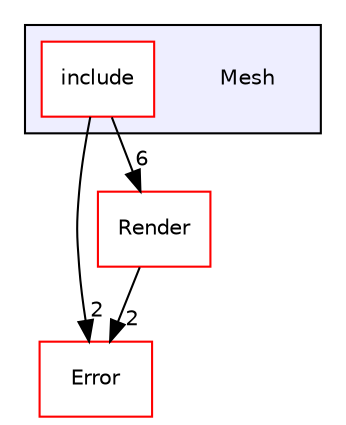 digraph "Mesh" {
  compound=true
  node [ fontsize="10", fontname="Helvetica"];
  edge [ labelfontsize="10", labelfontname="Helvetica"];
  subgraph clusterdir_8d239ea191f6a3a32e26e904bbe7fcaa {
    graph [ bgcolor="#eeeeff", pencolor="black", label="" URL="dir_8d239ea191f6a3a32e26e904bbe7fcaa.html"];
    dir_8d239ea191f6a3a32e26e904bbe7fcaa [shape=plaintext label="Mesh"];
    dir_60b9d079d515f4502ce8db80e17bd35f [shape=box label="include" color="red" fillcolor="white" style="filled" URL="dir_60b9d079d515f4502ce8db80e17bd35f.html"];
  }
  dir_dbb7256e3909a62d05625b0de8bc416a [shape=box label="Error" fillcolor="white" style="filled" color="red" URL="dir_dbb7256e3909a62d05625b0de8bc416a.html"];
  dir_3d93a40d3a63baa1169d25b6af232e01 [shape=box label="Render" fillcolor="white" style="filled" color="red" URL="dir_3d93a40d3a63baa1169d25b6af232e01.html"];
  dir_60b9d079d515f4502ce8db80e17bd35f->dir_dbb7256e3909a62d05625b0de8bc416a [headlabel="2", labeldistance=1.5 headhref="dir_000010_000003.html"];
  dir_60b9d079d515f4502ce8db80e17bd35f->dir_3d93a40d3a63baa1169d25b6af232e01 [headlabel="6", labeldistance=1.5 headhref="dir_000010_000012.html"];
  dir_3d93a40d3a63baa1169d25b6af232e01->dir_dbb7256e3909a62d05625b0de8bc416a [headlabel="2", labeldistance=1.5 headhref="dir_000012_000003.html"];
}
